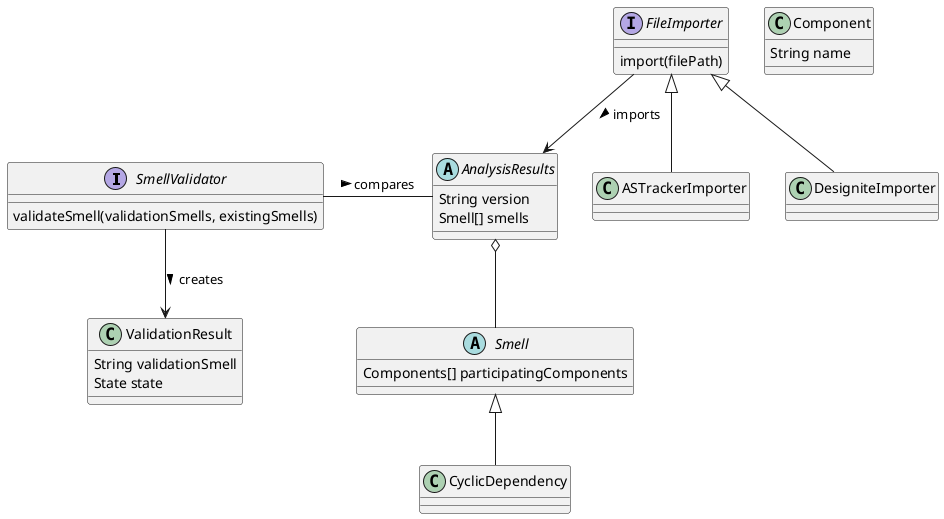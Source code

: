 @startuml

interface SmellValidator {
    validateSmell(validationSmells, existingSmells)
}

interface FileImporter {
    import(filePath)
}


abstract class Smell {
Components[] participatingComponents
}

abstract class AnalysisResults {
    String version
    Smell[] smells
}

class ValidationResult{
    String validationSmell
    State state
}

class CyclicDependency {

}

class ASTrackerImporter {

}

class DesigniteImporter {

}

class CyclicDependency {

}

class Component {
    String name
}

SmellValidator - AnalysisResults: compares >
SmellValidator --> ValidationResult: creates >

Smell <|-- CyclicDependency

AnalysisResults o-- Smell

FileImporter <|-- ASTrackerImporter
FileImporter <|-- DesigniteImporter


FileImporter --> AnalysisResults: imports >




@enduml

List <|-- AbstractList
Collection <|-- AbstractCollection

Collection <|- List
AbstractCollection <|- AbstractList
AbstractList <|-- ArrayList

class ArrayList {
Object[] elementData
size()
}

enum TimeUnit {
DAYS
HOURS
MINUTES
}